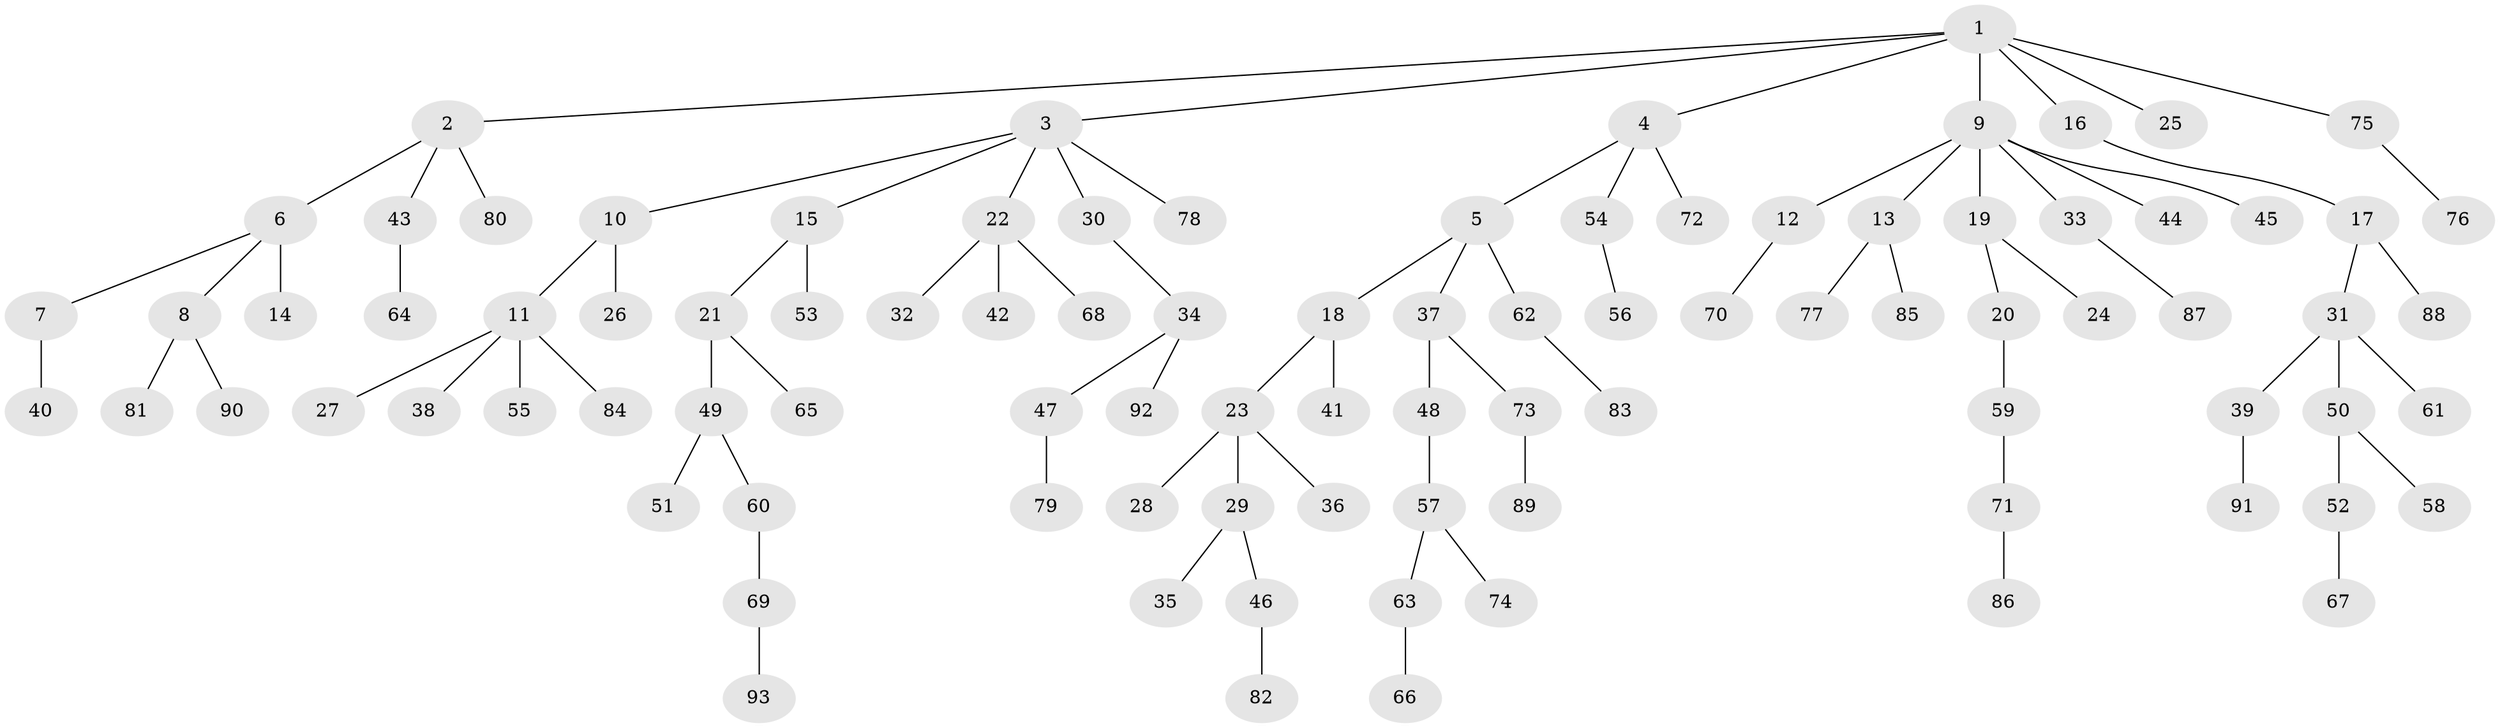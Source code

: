 // Generated by graph-tools (version 1.1) at 2025/53/03/09/25 04:53:21]
// undirected, 93 vertices, 92 edges
graph export_dot {
graph [start="1"]
  node [color=gray90,style=filled];
  1;
  2;
  3;
  4;
  5;
  6;
  7;
  8;
  9;
  10;
  11;
  12;
  13;
  14;
  15;
  16;
  17;
  18;
  19;
  20;
  21;
  22;
  23;
  24;
  25;
  26;
  27;
  28;
  29;
  30;
  31;
  32;
  33;
  34;
  35;
  36;
  37;
  38;
  39;
  40;
  41;
  42;
  43;
  44;
  45;
  46;
  47;
  48;
  49;
  50;
  51;
  52;
  53;
  54;
  55;
  56;
  57;
  58;
  59;
  60;
  61;
  62;
  63;
  64;
  65;
  66;
  67;
  68;
  69;
  70;
  71;
  72;
  73;
  74;
  75;
  76;
  77;
  78;
  79;
  80;
  81;
  82;
  83;
  84;
  85;
  86;
  87;
  88;
  89;
  90;
  91;
  92;
  93;
  1 -- 2;
  1 -- 3;
  1 -- 4;
  1 -- 9;
  1 -- 16;
  1 -- 25;
  1 -- 75;
  2 -- 6;
  2 -- 43;
  2 -- 80;
  3 -- 10;
  3 -- 15;
  3 -- 22;
  3 -- 30;
  3 -- 78;
  4 -- 5;
  4 -- 54;
  4 -- 72;
  5 -- 18;
  5 -- 37;
  5 -- 62;
  6 -- 7;
  6 -- 8;
  6 -- 14;
  7 -- 40;
  8 -- 81;
  8 -- 90;
  9 -- 12;
  9 -- 13;
  9 -- 19;
  9 -- 33;
  9 -- 44;
  9 -- 45;
  10 -- 11;
  10 -- 26;
  11 -- 27;
  11 -- 38;
  11 -- 55;
  11 -- 84;
  12 -- 70;
  13 -- 77;
  13 -- 85;
  15 -- 21;
  15 -- 53;
  16 -- 17;
  17 -- 31;
  17 -- 88;
  18 -- 23;
  18 -- 41;
  19 -- 20;
  19 -- 24;
  20 -- 59;
  21 -- 49;
  21 -- 65;
  22 -- 32;
  22 -- 42;
  22 -- 68;
  23 -- 28;
  23 -- 29;
  23 -- 36;
  29 -- 35;
  29 -- 46;
  30 -- 34;
  31 -- 39;
  31 -- 50;
  31 -- 61;
  33 -- 87;
  34 -- 47;
  34 -- 92;
  37 -- 48;
  37 -- 73;
  39 -- 91;
  43 -- 64;
  46 -- 82;
  47 -- 79;
  48 -- 57;
  49 -- 51;
  49 -- 60;
  50 -- 52;
  50 -- 58;
  52 -- 67;
  54 -- 56;
  57 -- 63;
  57 -- 74;
  59 -- 71;
  60 -- 69;
  62 -- 83;
  63 -- 66;
  69 -- 93;
  71 -- 86;
  73 -- 89;
  75 -- 76;
}
